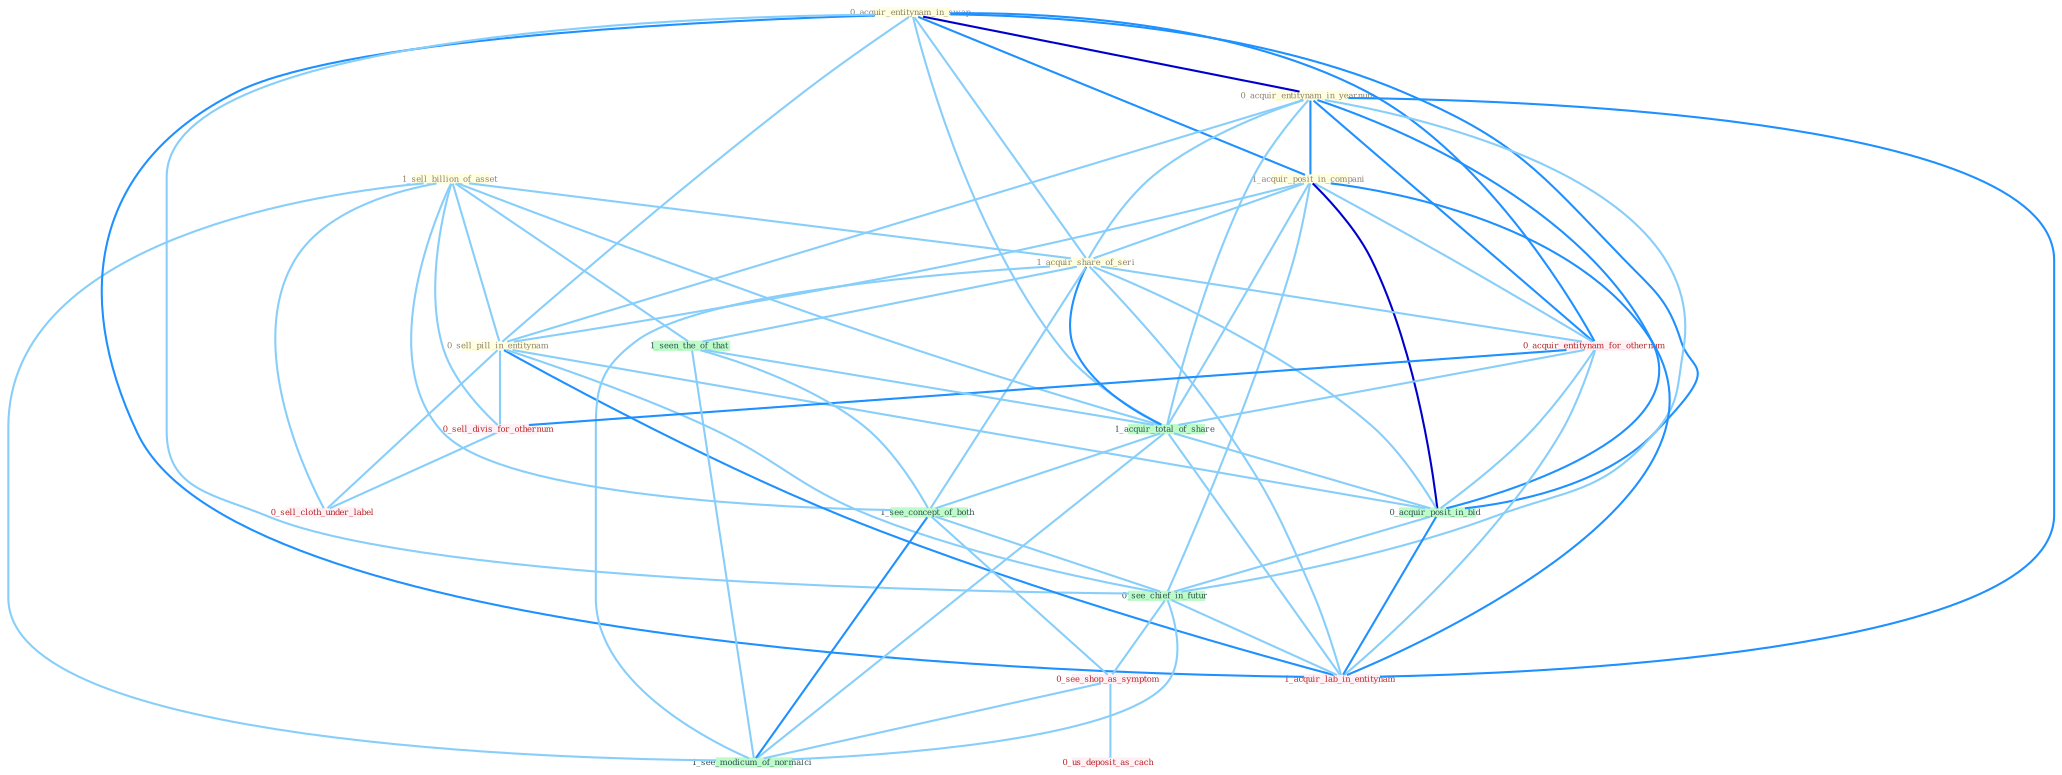 Graph G{ 
    node
    [shape=polygon,style=filled,width=.5,height=.06,color="#BDFCC9",fixedsize=true,fontsize=4,
    fontcolor="#2f4f4f"];
    {node
    [color="#ffffe0", fontcolor="#8b7d6b"] "1_sell_billion_of_asset " "0_acquir_entitynam_in_swap " "0_acquir_entitynam_in_yearnum " "1_acquir_posit_in_compani " "0_sell_pill_in_entitynam " "1_acquir_share_of_seri "}
{node [color="#fff0f5", fontcolor="#b22222"] "0_acquir_entitynam_for_othernum " "0_sell_divis_for_othernum " "0_sell_cloth_under_label " "0_see_shop_as_symptom " "1_acquir_lab_in_entitynam " "0_us_deposit_as_cach "}
edge [color="#B0E2FF"];

	"1_sell_billion_of_asset " -- "0_sell_pill_in_entitynam " [w="1", color="#87cefa" ];
	"1_sell_billion_of_asset " -- "1_acquir_share_of_seri " [w="1", color="#87cefa" ];
	"1_sell_billion_of_asset " -- "1_seen_the_of_that " [w="1", color="#87cefa" ];
	"1_sell_billion_of_asset " -- "0_sell_divis_for_othernum " [w="1", color="#87cefa" ];
	"1_sell_billion_of_asset " -- "1_acquir_total_of_share " [w="1", color="#87cefa" ];
	"1_sell_billion_of_asset " -- "0_sell_cloth_under_label " [w="1", color="#87cefa" ];
	"1_sell_billion_of_asset " -- "1_see_concept_of_both " [w="1", color="#87cefa" ];
	"1_sell_billion_of_asset " -- "1_see_modicum_of_normalci " [w="1", color="#87cefa" ];
	"0_acquir_entitynam_in_swap " -- "0_acquir_entitynam_in_yearnum " [w="3", color="#0000cd" , len=0.6];
	"0_acquir_entitynam_in_swap " -- "1_acquir_posit_in_compani " [w="2", color="#1e90ff" , len=0.8];
	"0_acquir_entitynam_in_swap " -- "0_sell_pill_in_entitynam " [w="1", color="#87cefa" ];
	"0_acquir_entitynam_in_swap " -- "1_acquir_share_of_seri " [w="1", color="#87cefa" ];
	"0_acquir_entitynam_in_swap " -- "0_acquir_entitynam_for_othernum " [w="2", color="#1e90ff" , len=0.8];
	"0_acquir_entitynam_in_swap " -- "1_acquir_total_of_share " [w="1", color="#87cefa" ];
	"0_acquir_entitynam_in_swap " -- "0_acquir_posit_in_bid " [w="2", color="#1e90ff" , len=0.8];
	"0_acquir_entitynam_in_swap " -- "0_see_chief_in_futur " [w="1", color="#87cefa" ];
	"0_acquir_entitynam_in_swap " -- "1_acquir_lab_in_entitynam " [w="2", color="#1e90ff" , len=0.8];
	"0_acquir_entitynam_in_yearnum " -- "1_acquir_posit_in_compani " [w="2", color="#1e90ff" , len=0.8];
	"0_acquir_entitynam_in_yearnum " -- "0_sell_pill_in_entitynam " [w="1", color="#87cefa" ];
	"0_acquir_entitynam_in_yearnum " -- "1_acquir_share_of_seri " [w="1", color="#87cefa" ];
	"0_acquir_entitynam_in_yearnum " -- "0_acquir_entitynam_for_othernum " [w="2", color="#1e90ff" , len=0.8];
	"0_acquir_entitynam_in_yearnum " -- "1_acquir_total_of_share " [w="1", color="#87cefa" ];
	"0_acquir_entitynam_in_yearnum " -- "0_acquir_posit_in_bid " [w="2", color="#1e90ff" , len=0.8];
	"0_acquir_entitynam_in_yearnum " -- "0_see_chief_in_futur " [w="1", color="#87cefa" ];
	"0_acquir_entitynam_in_yearnum " -- "1_acquir_lab_in_entitynam " [w="2", color="#1e90ff" , len=0.8];
	"1_acquir_posit_in_compani " -- "0_sell_pill_in_entitynam " [w="1", color="#87cefa" ];
	"1_acquir_posit_in_compani " -- "1_acquir_share_of_seri " [w="1", color="#87cefa" ];
	"1_acquir_posit_in_compani " -- "0_acquir_entitynam_for_othernum " [w="1", color="#87cefa" ];
	"1_acquir_posit_in_compani " -- "1_acquir_total_of_share " [w="1", color="#87cefa" ];
	"1_acquir_posit_in_compani " -- "0_acquir_posit_in_bid " [w="3", color="#0000cd" , len=0.6];
	"1_acquir_posit_in_compani " -- "0_see_chief_in_futur " [w="1", color="#87cefa" ];
	"1_acquir_posit_in_compani " -- "1_acquir_lab_in_entitynam " [w="2", color="#1e90ff" , len=0.8];
	"0_sell_pill_in_entitynam " -- "0_sell_divis_for_othernum " [w="1", color="#87cefa" ];
	"0_sell_pill_in_entitynam " -- "0_sell_cloth_under_label " [w="1", color="#87cefa" ];
	"0_sell_pill_in_entitynam " -- "0_acquir_posit_in_bid " [w="1", color="#87cefa" ];
	"0_sell_pill_in_entitynam " -- "0_see_chief_in_futur " [w="1", color="#87cefa" ];
	"0_sell_pill_in_entitynam " -- "1_acquir_lab_in_entitynam " [w="2", color="#1e90ff" , len=0.8];
	"1_acquir_share_of_seri " -- "0_acquir_entitynam_for_othernum " [w="1", color="#87cefa" ];
	"1_acquir_share_of_seri " -- "1_seen_the_of_that " [w="1", color="#87cefa" ];
	"1_acquir_share_of_seri " -- "1_acquir_total_of_share " [w="2", color="#1e90ff" , len=0.8];
	"1_acquir_share_of_seri " -- "0_acquir_posit_in_bid " [w="1", color="#87cefa" ];
	"1_acquir_share_of_seri " -- "1_see_concept_of_both " [w="1", color="#87cefa" ];
	"1_acquir_share_of_seri " -- "1_acquir_lab_in_entitynam " [w="1", color="#87cefa" ];
	"1_acquir_share_of_seri " -- "1_see_modicum_of_normalci " [w="1", color="#87cefa" ];
	"0_acquir_entitynam_for_othernum " -- "0_sell_divis_for_othernum " [w="2", color="#1e90ff" , len=0.8];
	"0_acquir_entitynam_for_othernum " -- "1_acquir_total_of_share " [w="1", color="#87cefa" ];
	"0_acquir_entitynam_for_othernum " -- "0_acquir_posit_in_bid " [w="1", color="#87cefa" ];
	"0_acquir_entitynam_for_othernum " -- "1_acquir_lab_in_entitynam " [w="1", color="#87cefa" ];
	"1_seen_the_of_that " -- "1_acquir_total_of_share " [w="1", color="#87cefa" ];
	"1_seen_the_of_that " -- "1_see_concept_of_both " [w="1", color="#87cefa" ];
	"1_seen_the_of_that " -- "1_see_modicum_of_normalci " [w="1", color="#87cefa" ];
	"0_sell_divis_for_othernum " -- "0_sell_cloth_under_label " [w="1", color="#87cefa" ];
	"1_acquir_total_of_share " -- "0_acquir_posit_in_bid " [w="1", color="#87cefa" ];
	"1_acquir_total_of_share " -- "1_see_concept_of_both " [w="1", color="#87cefa" ];
	"1_acquir_total_of_share " -- "1_acquir_lab_in_entitynam " [w="1", color="#87cefa" ];
	"1_acquir_total_of_share " -- "1_see_modicum_of_normalci " [w="1", color="#87cefa" ];
	"0_acquir_posit_in_bid " -- "0_see_chief_in_futur " [w="1", color="#87cefa" ];
	"0_acquir_posit_in_bid " -- "1_acquir_lab_in_entitynam " [w="2", color="#1e90ff" , len=0.8];
	"1_see_concept_of_both " -- "0_see_chief_in_futur " [w="1", color="#87cefa" ];
	"1_see_concept_of_both " -- "0_see_shop_as_symptom " [w="1", color="#87cefa" ];
	"1_see_concept_of_both " -- "1_see_modicum_of_normalci " [w="2", color="#1e90ff" , len=0.8];
	"0_see_chief_in_futur " -- "0_see_shop_as_symptom " [w="1", color="#87cefa" ];
	"0_see_chief_in_futur " -- "1_acquir_lab_in_entitynam " [w="1", color="#87cefa" ];
	"0_see_chief_in_futur " -- "1_see_modicum_of_normalci " [w="1", color="#87cefa" ];
	"0_see_shop_as_symptom " -- "0_us_deposit_as_cach " [w="1", color="#87cefa" ];
	"0_see_shop_as_symptom " -- "1_see_modicum_of_normalci " [w="1", color="#87cefa" ];
}